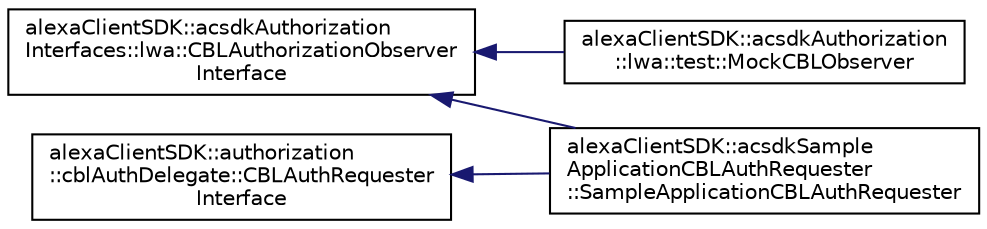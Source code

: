 digraph "Graphical Class Hierarchy"
{
  edge [fontname="Helvetica",fontsize="10",labelfontname="Helvetica",labelfontsize="10"];
  node [fontname="Helvetica",fontsize="10",shape=record];
  rankdir="LR";
  Node1327 [label="alexaClientSDK::acsdkAuthorization\lInterfaces::lwa::CBLAuthorizationObserver\lInterface",height=0.2,width=0.4,color="black", fillcolor="white", style="filled",URL="$classalexa_client_s_d_k_1_1acsdk_authorization_interfaces_1_1lwa_1_1_c_b_l_authorization_observer_interface.html",tooltip="An observer interface used for callbacks when authorizing using CBL in LWAAuthorizationAdapterInterfa..."];
  Node1327 -> Node1328 [dir="back",color="midnightblue",fontsize="10",style="solid",fontname="Helvetica"];
  Node1328 [label="alexaClientSDK::acsdkAuthorization\l::lwa::test::MockCBLObserver",height=0.2,width=0.4,color="black", fillcolor="white", style="filled",URL="$classalexa_client_s_d_k_1_1acsdk_authorization_1_1lwa_1_1test_1_1_mock_c_b_l_observer.html",tooltip="A mock observer. "];
  Node1327 -> Node1 [dir="back",color="midnightblue",fontsize="10",style="solid",fontname="Helvetica"];
  Node1 [label="alexaClientSDK::acsdkSample\lApplicationCBLAuthRequester\l::SampleApplicationCBLAuthRequester",height=0.2,width=0.4,color="black", fillcolor="white", style="filled",URL="$classalexa_client_s_d_k_1_1acsdk_sample_application_c_b_l_auth_requester_1_1_sample_application_c_b_l_auth_requester.html"];
  Node0 [label="alexaClientSDK::authorization\l::cblAuthDelegate::CBLAuthRequester\lInterface",height=0.2,width=0.4,color="black", fillcolor="white", style="filled",URL="$classalexa_client_s_d_k_1_1authorization_1_1cbl_auth_delegate_1_1_c_b_l_auth_requester_interface.html"];
  Node0 -> Node1 [dir="back",color="midnightblue",fontsize="10",style="solid",fontname="Helvetica"];
}
